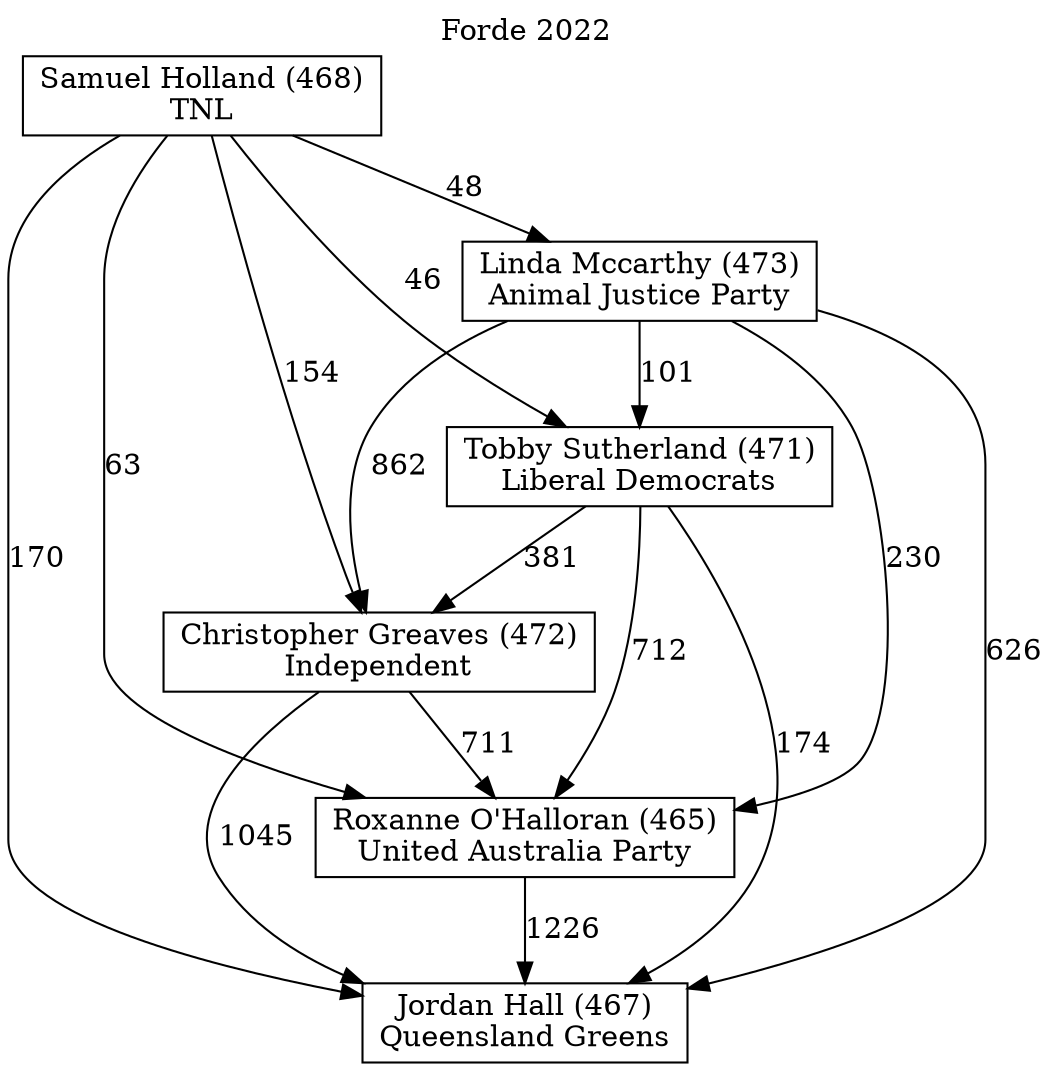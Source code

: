 // House preference flow
digraph "Jordan Hall (467)_Forde_2022" {
	graph [label="Forde 2022" labelloc=t mclimit=10]
	node [shape=box]
	"Samuel Holland (468)" [label="Samuel Holland (468)
TNL"]
	"Roxanne O'Halloran (465)" [label="Roxanne O'Halloran (465)
United Australia Party"]
	"Christopher Greaves (472)" [label="Christopher Greaves (472)
Independent"]
	"Linda Mccarthy (473)" [label="Linda Mccarthy (473)
Animal Justice Party"]
	"Jordan Hall (467)" [label="Jordan Hall (467)
Queensland Greens"]
	"Tobby Sutherland (471)" [label="Tobby Sutherland (471)
Liberal Democrats"]
	"Linda Mccarthy (473)" -> "Tobby Sutherland (471)" [label=101]
	"Linda Mccarthy (473)" -> "Christopher Greaves (472)" [label=862]
	"Linda Mccarthy (473)" -> "Jordan Hall (467)" [label=626]
	"Tobby Sutherland (471)" -> "Roxanne O'Halloran (465)" [label=712]
	"Samuel Holland (468)" -> "Linda Mccarthy (473)" [label=48]
	"Samuel Holland (468)" -> "Jordan Hall (467)" [label=170]
	"Samuel Holland (468)" -> "Roxanne O'Halloran (465)" [label=63]
	"Linda Mccarthy (473)" -> "Roxanne O'Halloran (465)" [label=230]
	"Samuel Holland (468)" -> "Christopher Greaves (472)" [label=154]
	"Roxanne O'Halloran (465)" -> "Jordan Hall (467)" [label=1226]
	"Christopher Greaves (472)" -> "Roxanne O'Halloran (465)" [label=711]
	"Tobby Sutherland (471)" -> "Christopher Greaves (472)" [label=381]
	"Samuel Holland (468)" -> "Tobby Sutherland (471)" [label=46]
	"Christopher Greaves (472)" -> "Jordan Hall (467)" [label=1045]
	"Tobby Sutherland (471)" -> "Jordan Hall (467)" [label=174]
}
